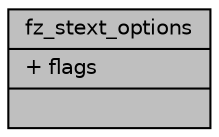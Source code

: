 digraph "fz_stext_options"
{
 // LATEX_PDF_SIZE
  edge [fontname="Helvetica",fontsize="10",labelfontname="Helvetica",labelfontsize="10"];
  node [fontname="Helvetica",fontsize="10",shape=record];
  Node1 [label="{fz_stext_options\n|+ flags\l|}",height=0.2,width=0.4,color="black", fillcolor="grey75", style="filled", fontcolor="black",tooltip=" "];
}
